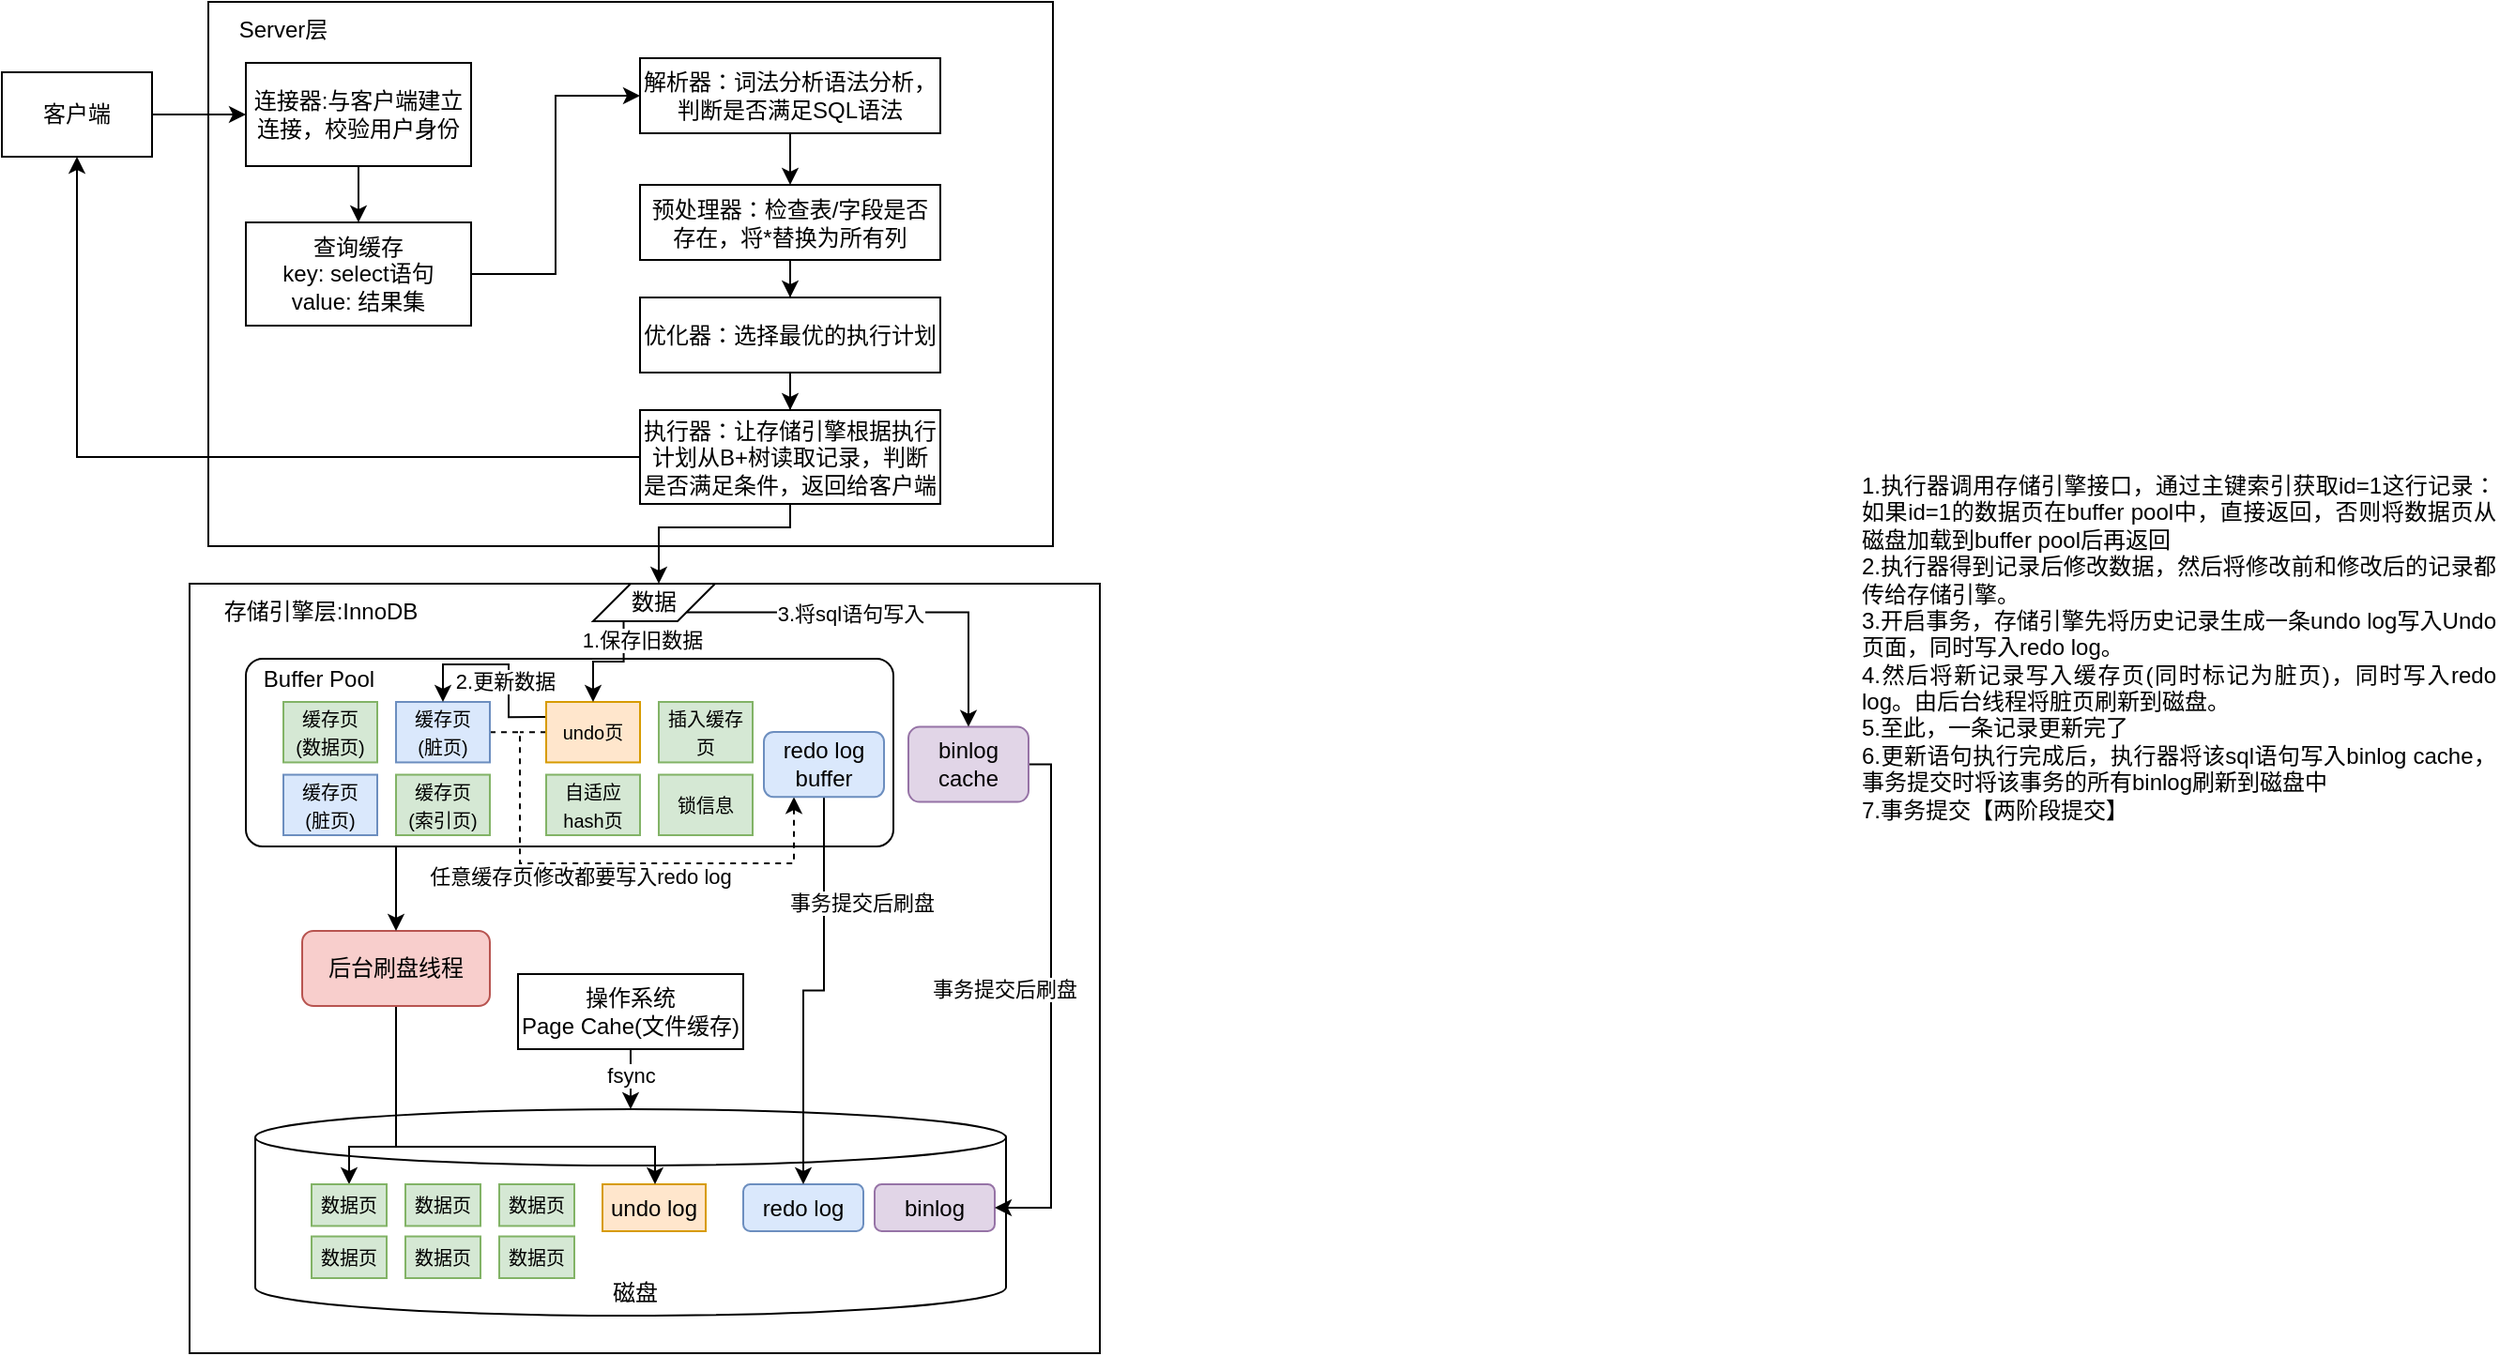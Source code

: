 <mxfile version="22.1.5" type="github">
  <diagram name="第 1 页" id="HqVkvYskfNYnTDdMrRLA">
    <mxGraphModel dx="1302" dy="462" grid="0" gridSize="10" guides="1" tooltips="1" connect="1" arrows="1" fold="1" page="0" pageScale="1" pageWidth="827" pageHeight="1169" background="none" math="0" shadow="0">
      <root>
        <mxCell id="0" />
        <mxCell id="1" parent="0" />
        <mxCell id="Hn--LBSwQNR10zAx2Buf-3" value="" style="rounded=0;whiteSpace=wrap;html=1;" parent="1" vertex="1">
          <mxGeometry x="60" y="10" width="450" height="290" as="geometry" />
        </mxCell>
        <mxCell id="Hn--LBSwQNR10zAx2Buf-4" value="" style="rounded=0;whiteSpace=wrap;html=1;" parent="1" vertex="1">
          <mxGeometry x="50" y="320" width="485" height="410" as="geometry" />
        </mxCell>
        <mxCell id="Hn--LBSwQNR10zAx2Buf-5" value="Server层" style="text;html=1;strokeColor=none;fillColor=none;align=center;verticalAlign=middle;whiteSpace=wrap;rounded=0;" parent="1" vertex="1">
          <mxGeometry x="70" y="10" width="60" height="30" as="geometry" />
        </mxCell>
        <mxCell id="Hn--LBSwQNR10zAx2Buf-6" value="存储引擎层:InnoDB" style="text;html=1;strokeColor=none;fillColor=none;align=center;verticalAlign=middle;whiteSpace=wrap;rounded=0;" parent="1" vertex="1">
          <mxGeometry x="65" y="320" width="110" height="30" as="geometry" />
        </mxCell>
        <mxCell id="jFpza9jx79DIbtN-fyIl-36" value="" style="edgeStyle=orthogonalEdgeStyle;rounded=0;orthogonalLoop=1;jettySize=auto;html=1;" edge="1" parent="1" source="Hn--LBSwQNR10zAx2Buf-7" target="jFpza9jx79DIbtN-fyIl-35">
          <mxGeometry relative="1" as="geometry" />
        </mxCell>
        <mxCell id="Hn--LBSwQNR10zAx2Buf-7" value="连接器:与客户端建立连接，校验用户身份" style="rounded=0;whiteSpace=wrap;html=1;" parent="1" vertex="1">
          <mxGeometry x="80" y="42.5" width="120" height="55" as="geometry" />
        </mxCell>
        <mxCell id="Hn--LBSwQNR10zAx2Buf-40" style="edgeStyle=orthogonalEdgeStyle;rounded=0;orthogonalLoop=1;jettySize=auto;html=1;exitX=1;exitY=0.5;exitDx=0;exitDy=0;entryX=0;entryY=0.5;entryDx=0;entryDy=0;" parent="1" source="Hn--LBSwQNR10zAx2Buf-8" target="Hn--LBSwQNR10zAx2Buf-7" edge="1">
          <mxGeometry relative="1" as="geometry" />
        </mxCell>
        <mxCell id="Hn--LBSwQNR10zAx2Buf-8" value="客户端" style="rounded=0;whiteSpace=wrap;html=1;" parent="1" vertex="1">
          <mxGeometry x="-50" y="47.5" width="80" height="45" as="geometry" />
        </mxCell>
        <mxCell id="Hn--LBSwQNR10zAx2Buf-10" value="" style="shape=cylinder3;whiteSpace=wrap;html=1;boundedLbl=1;backgroundOutline=1;size=15;" parent="1" vertex="1">
          <mxGeometry x="85" y="600" width="400" height="110" as="geometry" />
        </mxCell>
        <mxCell id="Hn--LBSwQNR10zAx2Buf-39" value="" style="edgeStyle=orthogonalEdgeStyle;rounded=0;orthogonalLoop=1;jettySize=auto;html=1;" parent="1" source="Hn--LBSwQNR10zAx2Buf-37" target="Hn--LBSwQNR10zAx2Buf-38" edge="1">
          <mxGeometry relative="1" as="geometry" />
        </mxCell>
        <mxCell id="Hn--LBSwQNR10zAx2Buf-37" value="解析器：词法分析语法分析，判断是否满足SQL语法" style="rounded=0;whiteSpace=wrap;html=1;" parent="1" vertex="1">
          <mxGeometry x="290" y="40" width="160" height="40" as="geometry" />
        </mxCell>
        <mxCell id="Hn--LBSwQNR10zAx2Buf-45" style="edgeStyle=orthogonalEdgeStyle;rounded=0;orthogonalLoop=1;jettySize=auto;html=1;" parent="1" source="Hn--LBSwQNR10zAx2Buf-38" target="Hn--LBSwQNR10zAx2Buf-42" edge="1">
          <mxGeometry relative="1" as="geometry" />
        </mxCell>
        <mxCell id="Hn--LBSwQNR10zAx2Buf-38" value="预处理器：检查表/字段是否存在，将*替换为所有列" style="whiteSpace=wrap;html=1;rounded=0;" parent="1" vertex="1">
          <mxGeometry x="290" y="107.5" width="160" height="40" as="geometry" />
        </mxCell>
        <mxCell id="Hn--LBSwQNR10zAx2Buf-46" style="edgeStyle=orthogonalEdgeStyle;rounded=0;orthogonalLoop=1;jettySize=auto;html=1;" parent="1" source="Hn--LBSwQNR10zAx2Buf-42" target="Hn--LBSwQNR10zAx2Buf-43" edge="1">
          <mxGeometry relative="1" as="geometry" />
        </mxCell>
        <mxCell id="Hn--LBSwQNR10zAx2Buf-42" value="优化器：选择最优的执行计划" style="whiteSpace=wrap;html=1;rounded=0;" parent="1" vertex="1">
          <mxGeometry x="290" y="167.5" width="160" height="40" as="geometry" />
        </mxCell>
        <mxCell id="Hn--LBSwQNR10zAx2Buf-48" style="edgeStyle=orthogonalEdgeStyle;rounded=0;orthogonalLoop=1;jettySize=auto;html=1;entryX=0.5;entryY=1;entryDx=0;entryDy=0;" parent="1" source="Hn--LBSwQNR10zAx2Buf-43" target="Hn--LBSwQNR10zAx2Buf-8" edge="1">
          <mxGeometry relative="1" as="geometry" />
        </mxCell>
        <mxCell id="Hn--LBSwQNR10zAx2Buf-43" value="执行器：让存储引擎根据执行计划从B+树读取记录，判断是否满足条件，返回给客户端" style="whiteSpace=wrap;html=1;rounded=0;" parent="1" vertex="1">
          <mxGeometry x="290" y="227.5" width="160" height="50" as="geometry" />
        </mxCell>
        <mxCell id="Hn--LBSwQNR10zAx2Buf-49" style="edgeStyle=orthogonalEdgeStyle;rounded=0;orthogonalLoop=1;jettySize=auto;html=1;" parent="1" source="Hn--LBSwQNR10zAx2Buf-43" edge="1">
          <mxGeometry relative="1" as="geometry">
            <mxPoint x="300" y="320" as="targetPoint" />
            <Array as="points">
              <mxPoint x="370" y="290" />
              <mxPoint x="300" y="290" />
            </Array>
          </mxGeometry>
        </mxCell>
        <mxCell id="jFpza9jx79DIbtN-fyIl-16" value="磁盘" style="text;html=1;strokeColor=none;fillColor=none;align=center;verticalAlign=middle;whiteSpace=wrap;rounded=0;" vertex="1" parent="1">
          <mxGeometry x="245" y="685" width="85" height="25" as="geometry" />
        </mxCell>
        <mxCell id="jFpza9jx79DIbtN-fyIl-17" value="redo log" style="rounded=1;whiteSpace=wrap;html=1;fillColor=#dae8fc;strokeColor=#6c8ebf;" vertex="1" parent="1">
          <mxGeometry x="345" y="640" width="64" height="25" as="geometry" />
        </mxCell>
        <mxCell id="jFpza9jx79DIbtN-fyIl-18" value="undo log" style="rounded=0;whiteSpace=wrap;html=1;fillColor=#ffe6cc;strokeColor=#d79b00;" vertex="1" parent="1">
          <mxGeometry x="270" y="640" width="55" height="25" as="geometry" />
        </mxCell>
        <mxCell id="jFpza9jx79DIbtN-fyIl-20" value="binlog" style="rounded=1;whiteSpace=wrap;html=1;fillColor=#e1d5e7;strokeColor=#9673a6;" vertex="1" parent="1">
          <mxGeometry x="415" y="640" width="64" height="25" as="geometry" />
        </mxCell>
        <mxCell id="jFpza9jx79DIbtN-fyIl-45" style="edgeStyle=orthogonalEdgeStyle;rounded=0;orthogonalLoop=1;jettySize=auto;html=1;entryX=0.5;entryY=0;entryDx=0;entryDy=0;" edge="1" parent="1" source="jFpza9jx79DIbtN-fyIl-23" target="jFpza9jx79DIbtN-fyIl-3">
          <mxGeometry relative="1" as="geometry">
            <Array as="points">
              <mxPoint x="160" y="620" />
              <mxPoint x="135" y="620" />
            </Array>
          </mxGeometry>
        </mxCell>
        <mxCell id="jFpza9jx79DIbtN-fyIl-72" style="edgeStyle=orthogonalEdgeStyle;rounded=0;orthogonalLoop=1;jettySize=auto;html=1;exitX=0.5;exitY=1;exitDx=0;exitDy=0;" edge="1" parent="1" source="jFpza9jx79DIbtN-fyIl-23" target="jFpza9jx79DIbtN-fyIl-18">
          <mxGeometry relative="1" as="geometry">
            <Array as="points">
              <mxPoint x="160" y="620" />
              <mxPoint x="298" y="620" />
            </Array>
          </mxGeometry>
        </mxCell>
        <mxCell id="jFpza9jx79DIbtN-fyIl-23" value="后台刷盘线程" style="rounded=1;whiteSpace=wrap;html=1;arcSize=15;fillColor=#f8cecc;strokeColor=#b85450;" vertex="1" parent="1">
          <mxGeometry x="110" y="505" width="100" height="40" as="geometry" />
        </mxCell>
        <mxCell id="jFpza9jx79DIbtN-fyIl-24" value="" style="group" vertex="1" connectable="0" parent="1">
          <mxGeometry x="115" y="640" width="140" height="50" as="geometry" />
        </mxCell>
        <mxCell id="jFpza9jx79DIbtN-fyIl-3" value="&lt;font style=&quot;font-size: 10px;&quot;&gt;数据页&lt;/font&gt;" style="rounded=0;whiteSpace=wrap;html=1;fillColor=#d5e8d4;strokeColor=#82b366;" vertex="1" parent="jFpza9jx79DIbtN-fyIl-24">
          <mxGeometry width="40" height="22.222" as="geometry" />
        </mxCell>
        <mxCell id="jFpza9jx79DIbtN-fyIl-4" value="&lt;font style=&quot;font-size: 10px;&quot;&gt;数据页&lt;/font&gt;" style="rounded=0;whiteSpace=wrap;html=1;fillColor=#d5e8d4;strokeColor=#82b366;" vertex="1" parent="jFpza9jx79DIbtN-fyIl-24">
          <mxGeometry x="50" width="40" height="22.222" as="geometry" />
        </mxCell>
        <mxCell id="jFpza9jx79DIbtN-fyIl-5" value="&lt;font style=&quot;font-size: 10px;&quot;&gt;数据页&lt;/font&gt;" style="rounded=0;whiteSpace=wrap;html=1;fillColor=#d5e8d4;strokeColor=#82b366;" vertex="1" parent="jFpza9jx79DIbtN-fyIl-24">
          <mxGeometry x="100" width="40" height="22.222" as="geometry" />
        </mxCell>
        <mxCell id="jFpza9jx79DIbtN-fyIl-12" value="&lt;font style=&quot;font-size: 10px;&quot;&gt;数据页&lt;/font&gt;" style="rounded=0;whiteSpace=wrap;html=1;fillColor=#d5e8d4;strokeColor=#82b366;" vertex="1" parent="jFpza9jx79DIbtN-fyIl-24">
          <mxGeometry y="27.778" width="40" height="22.222" as="geometry" />
        </mxCell>
        <mxCell id="jFpza9jx79DIbtN-fyIl-13" value="&lt;font style=&quot;font-size: 10px;&quot;&gt;数据页&lt;/font&gt;" style="rounded=0;whiteSpace=wrap;html=1;fillColor=#d5e8d4;strokeColor=#82b366;" vertex="1" parent="jFpza9jx79DIbtN-fyIl-24">
          <mxGeometry x="50" y="27.778" width="40" height="22.222" as="geometry" />
        </mxCell>
        <mxCell id="jFpza9jx79DIbtN-fyIl-14" value="&lt;font style=&quot;font-size: 10px;&quot;&gt;数据页&lt;/font&gt;" style="rounded=0;whiteSpace=wrap;html=1;fillColor=#d5e8d4;strokeColor=#82b366;" vertex="1" parent="jFpza9jx79DIbtN-fyIl-24">
          <mxGeometry x="100" y="27.778" width="40" height="22.222" as="geometry" />
        </mxCell>
        <mxCell id="jFpza9jx79DIbtN-fyIl-34" value="操作系统 &lt;br&gt;Page Cahe(文件缓存)" style="rounded=0;whiteSpace=wrap;html=1;" vertex="1" parent="1">
          <mxGeometry x="225" y="528" width="120" height="40" as="geometry" />
        </mxCell>
        <mxCell id="jFpza9jx79DIbtN-fyIl-39" style="edgeStyle=orthogonalEdgeStyle;rounded=0;orthogonalLoop=1;jettySize=auto;html=1;entryX=0;entryY=0.5;entryDx=0;entryDy=0;" edge="1" parent="1" source="jFpza9jx79DIbtN-fyIl-35" target="Hn--LBSwQNR10zAx2Buf-37">
          <mxGeometry relative="1" as="geometry" />
        </mxCell>
        <mxCell id="jFpza9jx79DIbtN-fyIl-35" value="查询缓存&lt;br&gt;key: select语句&lt;br&gt;value: 结果集" style="rounded=0;whiteSpace=wrap;html=1;" vertex="1" parent="1">
          <mxGeometry x="80" y="127.5" width="120" height="55" as="geometry" />
        </mxCell>
        <mxCell id="jFpza9jx79DIbtN-fyIl-46" value="&lt;div style=&quot;text-align: justify;&quot;&gt;&lt;span style=&quot;background-color: initial;&quot;&gt;1.执行器调用存储引擎接口，通过主键索引获取id=1这行记录：如果id=1的数据页在buffer pool中，直接返回，否则将数据页从磁盘加载到buffer pool后再返回&lt;/span&gt;&lt;/div&gt;&lt;div style=&quot;text-align: justify;&quot;&gt;&lt;span style=&quot;background-color: initial;&quot;&gt;2.执行器得到记录后修改数据，然后将修改前和修改后的记录都传给存储引擎。&lt;/span&gt;&lt;/div&gt;&lt;div style=&quot;text-align: justify;&quot;&gt;&lt;span style=&quot;background-color: initial;&quot;&gt;3.开启事务，存储引擎先将历史记录生成一条undo log写入Undo页面，同时写入redo log。&lt;/span&gt;&lt;/div&gt;&lt;div style=&quot;text-align: justify;&quot;&gt;&lt;span style=&quot;background-color: initial;&quot;&gt;4.然后将新记录写入缓存页(同时标记为脏页)，同时写入redo log。由后台线程将脏页刷新到磁盘。&lt;/span&gt;&lt;/div&gt;&lt;div style=&quot;text-align: justify;&quot;&gt;&lt;span style=&quot;background-color: initial;&quot;&gt;5.至此，一条记录更新完了&lt;/span&gt;&lt;/div&gt;&lt;div style=&quot;text-align: justify;&quot;&gt;&lt;span style=&quot;background-color: initial;&quot;&gt;6.更新语句执行完成后，执行器将该sql语句写入binlog cache，事务提交时将该事务的所有binlog刷新到磁盘中&lt;/span&gt;&lt;/div&gt;&lt;div style=&quot;text-align: justify;&quot;&gt;&lt;span style=&quot;background-color: initial;&quot;&gt;7.事务提交【两阶段提交】&lt;/span&gt;&lt;/div&gt;" style="text;html=1;strokeColor=none;fillColor=none;align=center;verticalAlign=middle;whiteSpace=wrap;rounded=0;" vertex="1" parent="1">
          <mxGeometry x="940" y="254" width="340" height="200" as="geometry" />
        </mxCell>
        <mxCell id="jFpza9jx79DIbtN-fyIl-74" style="edgeStyle=orthogonalEdgeStyle;rounded=0;orthogonalLoop=1;jettySize=auto;html=1;exitX=0.25;exitY=1;exitDx=0;exitDy=0;entryX=0.5;entryY=0;entryDx=0;entryDy=0;" edge="1" parent="1" source="jFpza9jx79DIbtN-fyIl-1" target="jFpza9jx79DIbtN-fyIl-23">
          <mxGeometry relative="1" as="geometry">
            <Array as="points">
              <mxPoint x="160" y="460" />
            </Array>
          </mxGeometry>
        </mxCell>
        <mxCell id="jFpza9jx79DIbtN-fyIl-1" value="" style="rounded=1;whiteSpace=wrap;html=1;arcSize=9;" vertex="1" parent="1">
          <mxGeometry x="80" y="360" width="345" height="100" as="geometry" />
        </mxCell>
        <mxCell id="jFpza9jx79DIbtN-fyIl-27" value="&lt;font style=&quot;font-size: 10px;&quot;&gt;缓存页&lt;br&gt;(数据页)&lt;br&gt;&lt;/font&gt;" style="rounded=0;whiteSpace=wrap;html=1;fillColor=#d5e8d4;strokeColor=#82b366;" vertex="1" parent="1">
          <mxGeometry x="100" y="383" width="50" height="32.22" as="geometry" />
        </mxCell>
        <mxCell id="jFpza9jx79DIbtN-fyIl-77" style="edgeStyle=orthogonalEdgeStyle;rounded=0;orthogonalLoop=1;jettySize=auto;html=1;exitX=1;exitY=0.5;exitDx=0;exitDy=0;entryX=0.25;entryY=1;entryDx=0;entryDy=0;dashed=1;" edge="1" parent="1" source="jFpza9jx79DIbtN-fyIl-28" target="jFpza9jx79DIbtN-fyIl-49">
          <mxGeometry relative="1" as="geometry">
            <Array as="points">
              <mxPoint x="226" y="399" />
              <mxPoint x="226" y="469" />
              <mxPoint x="372" y="469" />
            </Array>
          </mxGeometry>
        </mxCell>
        <mxCell id="jFpza9jx79DIbtN-fyIl-80" value="任意缓存页修改都要写入redo log" style="edgeLabel;html=1;align=center;verticalAlign=middle;resizable=0;points=[];" vertex="1" connectable="0" parent="jFpza9jx79DIbtN-fyIl-77">
          <mxGeometry x="0.164" y="-2" relative="1" as="geometry">
            <mxPoint x="-38" y="5" as="offset" />
          </mxGeometry>
        </mxCell>
        <mxCell id="jFpza9jx79DIbtN-fyIl-28" value="&lt;font style=&quot;font-size: 10px;&quot;&gt;缓存页&lt;br&gt;(脏页)&lt;/font&gt;" style="rounded=0;whiteSpace=wrap;html=1;fillColor=#dae8fc;strokeColor=#6c8ebf;" vertex="1" parent="1">
          <mxGeometry x="160" y="383" width="50" height="32.22" as="geometry" />
        </mxCell>
        <mxCell id="jFpza9jx79DIbtN-fyIl-2" value="Buffer Pool" style="text;html=1;strokeColor=none;fillColor=none;align=center;verticalAlign=middle;whiteSpace=wrap;rounded=0;" vertex="1" parent="1">
          <mxGeometry x="79" y="356" width="80" height="30" as="geometry" />
        </mxCell>
        <mxCell id="jFpza9jx79DIbtN-fyIl-32" value="&lt;font style=&quot;font-size: 10px;&quot;&gt;缓存页&lt;br&gt;(索引页)&lt;br&gt;&lt;/font&gt;" style="rounded=0;whiteSpace=wrap;html=1;fillColor=#d5e8d4;strokeColor=#82b366;" vertex="1" parent="1">
          <mxGeometry x="160" y="421.78" width="50" height="32.22" as="geometry" />
        </mxCell>
        <mxCell id="jFpza9jx79DIbtN-fyIl-33" value="&lt;font style=&quot;font-size: 10px;&quot;&gt;缓存页&lt;br&gt;(脏页)&lt;/font&gt;" style="rounded=0;whiteSpace=wrap;html=1;fillColor=#dae8fc;strokeColor=#6c8ebf;" vertex="1" parent="1">
          <mxGeometry x="100" y="421.78" width="50" height="32.22" as="geometry" />
        </mxCell>
        <mxCell id="jFpza9jx79DIbtN-fyIl-62" style="edgeStyle=orthogonalEdgeStyle;rounded=0;orthogonalLoop=1;jettySize=auto;html=1;exitX=0;exitY=0.25;exitDx=0;exitDy=0;entryX=0.5;entryY=0;entryDx=0;entryDy=0;" edge="1" parent="1" source="jFpza9jx79DIbtN-fyIl-40" target="jFpza9jx79DIbtN-fyIl-28">
          <mxGeometry relative="1" as="geometry" />
        </mxCell>
        <mxCell id="jFpza9jx79DIbtN-fyIl-63" value="2.更新数据" style="edgeLabel;html=1;align=center;verticalAlign=middle;resizable=0;points=[];" vertex="1" connectable="0" parent="jFpza9jx79DIbtN-fyIl-62">
          <mxGeometry x="-0.236" y="2" relative="1" as="geometry">
            <mxPoint as="offset" />
          </mxGeometry>
        </mxCell>
        <mxCell id="jFpza9jx79DIbtN-fyIl-81" style="edgeStyle=orthogonalEdgeStyle;rounded=0;orthogonalLoop=1;jettySize=auto;html=1;exitX=0;exitY=0.5;exitDx=0;exitDy=0;endArrow=none;endFill=0;dashed=1;" edge="1" parent="1" source="jFpza9jx79DIbtN-fyIl-40">
          <mxGeometry relative="1" as="geometry">
            <mxPoint x="226" y="399" as="targetPoint" />
          </mxGeometry>
        </mxCell>
        <mxCell id="jFpza9jx79DIbtN-fyIl-40" value="&lt;font style=&quot;font-size: 10px;&quot;&gt;undo页&lt;br&gt;&lt;/font&gt;" style="rounded=0;whiteSpace=wrap;html=1;fillColor=#ffe6cc;strokeColor=#d79b00;" vertex="1" parent="1">
          <mxGeometry x="240" y="383" width="50" height="32.22" as="geometry" />
        </mxCell>
        <mxCell id="jFpza9jx79DIbtN-fyIl-41" value="&lt;font style=&quot;font-size: 10px;&quot;&gt;插入缓存页&lt;br&gt;&lt;/font&gt;" style="rounded=0;whiteSpace=wrap;html=1;fillColor=#d5e8d4;strokeColor=#82b366;" vertex="1" parent="1">
          <mxGeometry x="300" y="383" width="50" height="32.22" as="geometry" />
        </mxCell>
        <mxCell id="jFpza9jx79DIbtN-fyIl-42" value="&lt;font style=&quot;font-size: 10px;&quot;&gt;自适应hash页&lt;br&gt;&lt;/font&gt;" style="rounded=0;whiteSpace=wrap;html=1;fillColor=#d5e8d4;strokeColor=#82b366;" vertex="1" parent="1">
          <mxGeometry x="240" y="421.78" width="50" height="32.22" as="geometry" />
        </mxCell>
        <mxCell id="jFpza9jx79DIbtN-fyIl-43" value="&lt;font style=&quot;font-size: 10px;&quot;&gt;锁信息&lt;br&gt;&lt;/font&gt;" style="rounded=0;whiteSpace=wrap;html=1;fillColor=#d5e8d4;strokeColor=#82b366;" vertex="1" parent="1">
          <mxGeometry x="300" y="421.78" width="50" height="32.22" as="geometry" />
        </mxCell>
        <mxCell id="jFpza9jx79DIbtN-fyIl-75" style="edgeStyle=orthogonalEdgeStyle;rounded=0;orthogonalLoop=1;jettySize=auto;html=1;exitX=1;exitY=0.5;exitDx=0;exitDy=0;entryX=1;entryY=0.5;entryDx=0;entryDy=0;" edge="1" parent="1" source="jFpza9jx79DIbtN-fyIl-47" target="jFpza9jx79DIbtN-fyIl-20">
          <mxGeometry relative="1" as="geometry">
            <Array as="points">
              <mxPoint x="509" y="416" />
              <mxPoint x="509" y="653" />
            </Array>
          </mxGeometry>
        </mxCell>
        <mxCell id="jFpza9jx79DIbtN-fyIl-76" value="事务提交后刷盘" style="edgeLabel;html=1;align=center;verticalAlign=middle;resizable=0;points=[];" vertex="1" connectable="0" parent="jFpza9jx79DIbtN-fyIl-75">
          <mxGeometry x="-0.05" y="-4" relative="1" as="geometry">
            <mxPoint x="-21" y="-1" as="offset" />
          </mxGeometry>
        </mxCell>
        <mxCell id="jFpza9jx79DIbtN-fyIl-47" value="binlog cache" style="rounded=1;whiteSpace=wrap;html=1;fillColor=#e1d5e7;strokeColor=#9673a6;" vertex="1" parent="1">
          <mxGeometry x="433" y="396.31" width="64" height="40" as="geometry" />
        </mxCell>
        <mxCell id="jFpza9jx79DIbtN-fyIl-51" style="edgeStyle=orthogonalEdgeStyle;rounded=0;orthogonalLoop=1;jettySize=auto;html=1;" edge="1" parent="1" source="jFpza9jx79DIbtN-fyIl-49" target="jFpza9jx79DIbtN-fyIl-17">
          <mxGeometry relative="1" as="geometry" />
        </mxCell>
        <mxCell id="jFpza9jx79DIbtN-fyIl-53" value="事务提交后刷盘" style="edgeLabel;html=1;align=center;verticalAlign=middle;resizable=0;points=[];" vertex="1" connectable="0" parent="jFpza9jx79DIbtN-fyIl-51">
          <mxGeometry x="-0.01" y="2" relative="1" as="geometry">
            <mxPoint x="24" y="-49" as="offset" />
          </mxGeometry>
        </mxCell>
        <mxCell id="jFpza9jx79DIbtN-fyIl-49" value="redo log&lt;br&gt;buffer" style="rounded=1;whiteSpace=wrap;html=1;fillColor=#dae8fc;strokeColor=#6c8ebf;" vertex="1" parent="1">
          <mxGeometry x="356" y="399" width="64" height="34.61" as="geometry" />
        </mxCell>
        <mxCell id="jFpza9jx79DIbtN-fyIl-57" style="edgeStyle=orthogonalEdgeStyle;rounded=0;orthogonalLoop=1;jettySize=auto;html=1;exitX=0.25;exitY=1;exitDx=0;exitDy=0;entryX=0.5;entryY=0;entryDx=0;entryDy=0;" edge="1" parent="1" source="jFpza9jx79DIbtN-fyIl-56" target="jFpza9jx79DIbtN-fyIl-40">
          <mxGeometry relative="1" as="geometry" />
        </mxCell>
        <mxCell id="jFpza9jx79DIbtN-fyIl-58" value="1.保存旧数据" style="edgeLabel;html=1;align=center;verticalAlign=middle;resizable=0;points=[];" vertex="1" connectable="0" parent="jFpza9jx79DIbtN-fyIl-57">
          <mxGeometry x="-0.438" y="-4" relative="1" as="geometry">
            <mxPoint x="13" y="-7" as="offset" />
          </mxGeometry>
        </mxCell>
        <mxCell id="jFpza9jx79DIbtN-fyIl-69" style="edgeStyle=orthogonalEdgeStyle;rounded=0;orthogonalLoop=1;jettySize=auto;html=1;exitX=1;exitY=1;exitDx=0;exitDy=0;" edge="1" parent="1" source="jFpza9jx79DIbtN-fyIl-56" target="jFpza9jx79DIbtN-fyIl-47">
          <mxGeometry relative="1" as="geometry" />
        </mxCell>
        <mxCell id="jFpza9jx79DIbtN-fyIl-70" value="3.将sql语句写入" style="edgeLabel;html=1;align=center;verticalAlign=middle;resizable=0;points=[];" vertex="1" connectable="0" parent="jFpza9jx79DIbtN-fyIl-69">
          <mxGeometry x="-0.145" y="-4" relative="1" as="geometry">
            <mxPoint x="-3" y="-4" as="offset" />
          </mxGeometry>
        </mxCell>
        <mxCell id="jFpza9jx79DIbtN-fyIl-56" value="数据" style="shape=parallelogram;perimeter=parallelogramPerimeter;whiteSpace=wrap;html=1;fixedSize=1;" vertex="1" parent="1">
          <mxGeometry x="265" y="320" width="65" height="20" as="geometry" />
        </mxCell>
        <mxCell id="jFpza9jx79DIbtN-fyIl-82" style="edgeStyle=orthogonalEdgeStyle;rounded=0;orthogonalLoop=1;jettySize=auto;html=1;exitX=0.5;exitY=1;exitDx=0;exitDy=0;entryX=0.5;entryY=0;entryDx=0;entryDy=0;entryPerimeter=0;" edge="1" parent="1" source="jFpza9jx79DIbtN-fyIl-34" target="Hn--LBSwQNR10zAx2Buf-10">
          <mxGeometry relative="1" as="geometry" />
        </mxCell>
        <mxCell id="jFpza9jx79DIbtN-fyIl-83" value="fsync" style="edgeLabel;html=1;align=center;verticalAlign=middle;resizable=0;points=[];" vertex="1" connectable="0" parent="jFpza9jx79DIbtN-fyIl-82">
          <mxGeometry x="-0.129" relative="1" as="geometry">
            <mxPoint as="offset" />
          </mxGeometry>
        </mxCell>
      </root>
    </mxGraphModel>
  </diagram>
</mxfile>
